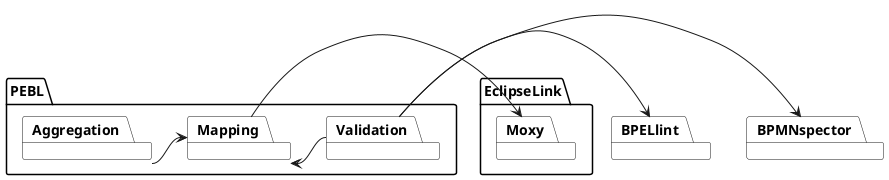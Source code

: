 @startuml

package PEBL {
	package Mapping
	package Aggregation
	package Validation
}

package EclipseLink {
	package Moxy
}

package BPELlint
package BPMNspector
Mapping -> Moxy

Aggregation -> Mapping
Validation -left-> Mapping
Validation -> BPELlint
Validation -> BPMNspector
hide empty members
hide empty methods
hide circle

skinparam monochrome true
skinparam shadowing false
skinparam packageStyle rect
skinparam classBackgroundColor white
skinparam packageBackgroundColor white

@enduml
